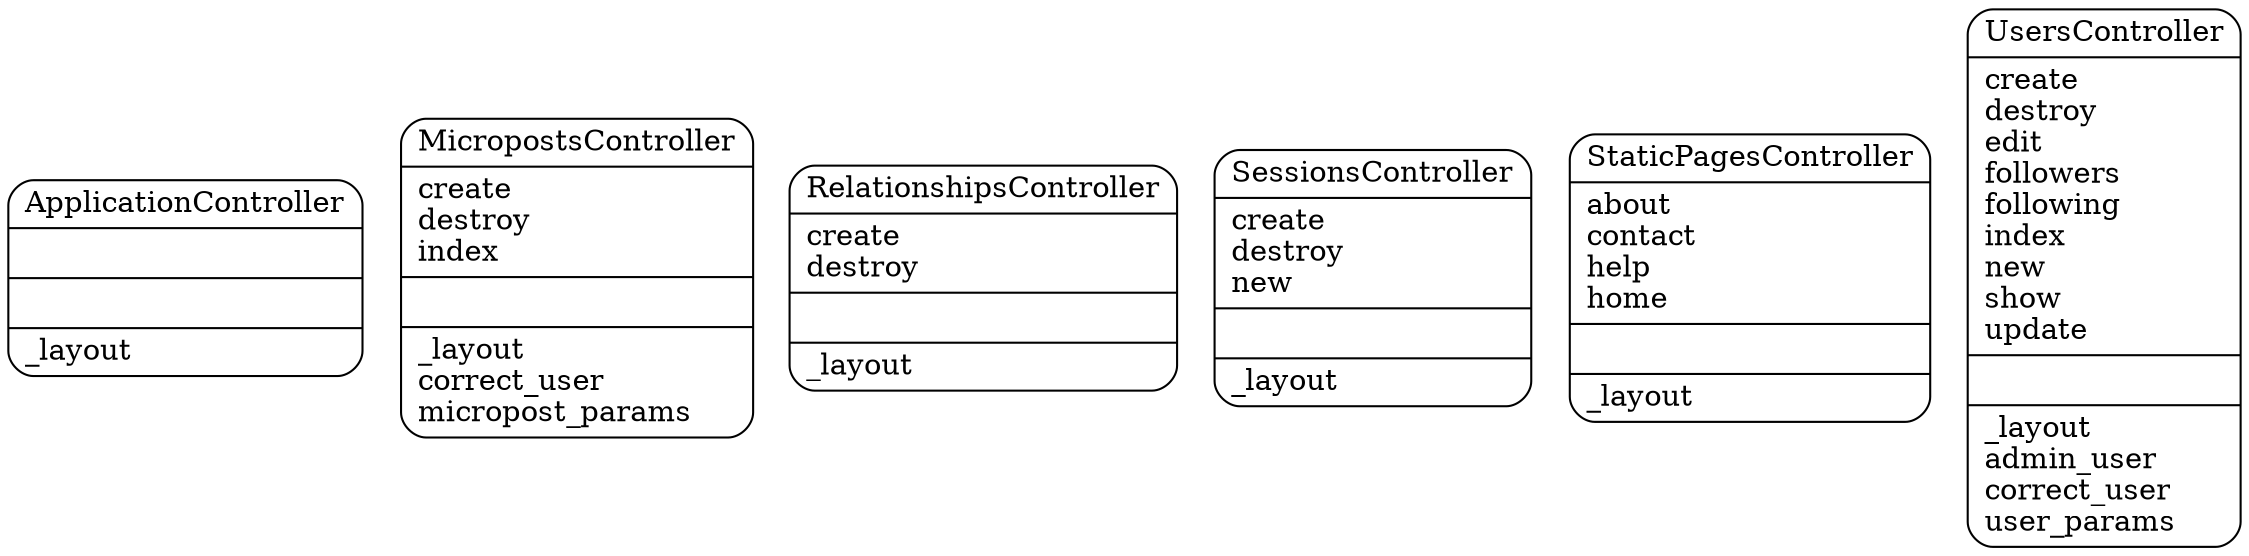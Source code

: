 digraph controllers_diagram {
	graph[overlap=false, splines=true]
	"ApplicationController" [shape=Mrecord, label="{ApplicationController|\l|\l|_layout\l}"]
	"MicropostsController" [shape=Mrecord, label="{MicropostsController|create\ldestroy\lindex\l|\l|_layout\lcorrect_user\lmicropost_params\l}"]
	"RelationshipsController" [shape=Mrecord, label="{RelationshipsController|create\ldestroy\l|\l|_layout\l}"]
	"SessionsController" [shape=Mrecord, label="{SessionsController|create\ldestroy\lnew\l|\l|_layout\l}"]
	"StaticPagesController" [shape=Mrecord, label="{StaticPagesController|about\lcontact\lhelp\lhome\l|\l|_layout\l}"]
	"UsersController" [shape=Mrecord, label="{UsersController|create\ldestroy\ledit\lfollowers\lfollowing\lindex\lnew\lshow\lupdate\l|\l|_layout\ladmin_user\lcorrect_user\luser_params\l}"]
}
